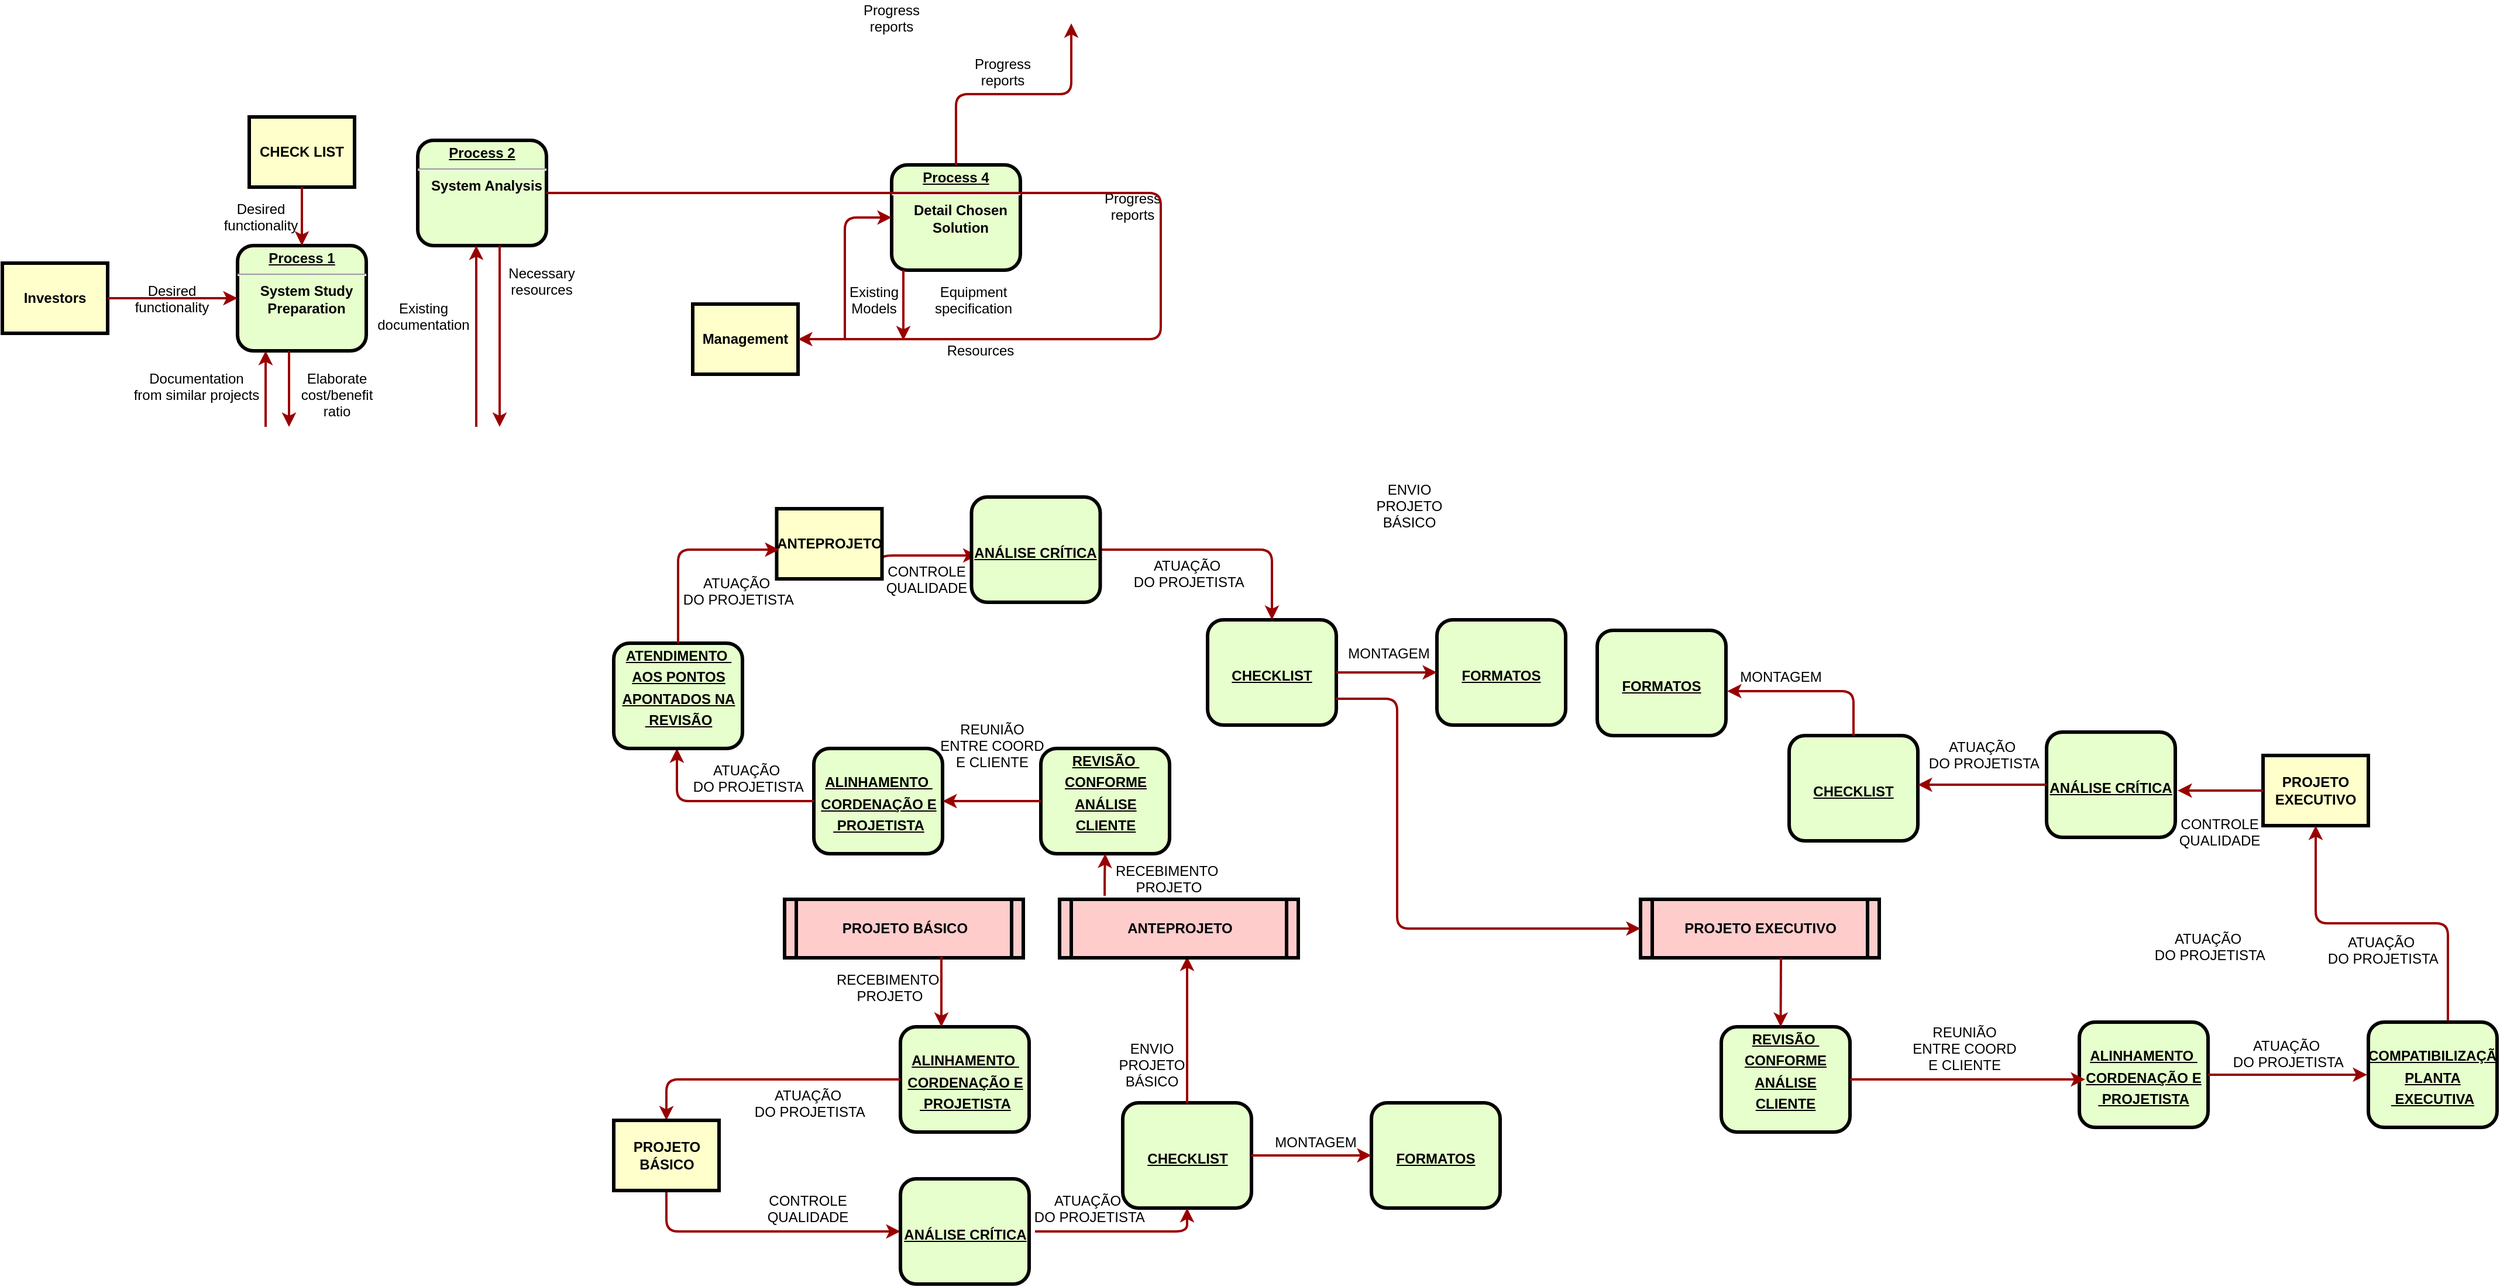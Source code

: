 <mxfile version="20.2.8" type="github">
  <diagram name="Page-1" id="c7558073-3199-34d8-9f00-42111426c3f3">
    <mxGraphModel dx="2452" dy="2080" grid="0" gridSize="10" guides="1" tooltips="1" connect="1" arrows="1" fold="1" page="1" pageScale="1" pageWidth="826" pageHeight="1169" background="none" math="0" shadow="0">
      <root>
        <mxCell id="0" />
        <mxCell id="1" parent="0" />
        <mxCell id="2" value="&lt;p style=&quot;margin: 0px; margin-top: 4px; text-align: center; text-decoration: underline;&quot;&gt;&lt;strong&gt;Process 1&lt;br&gt;&lt;/strong&gt;&lt;/p&gt;&lt;hr&gt;&lt;p style=&quot;margin: 0px; margin-left: 8px;&quot;&gt;System Study&lt;/p&gt;&lt;p style=&quot;margin: 0px; margin-left: 8px;&quot;&gt;Preparation&lt;/p&gt;" style="verticalAlign=middle;align=center;overflow=fill;fontSize=12;fontFamily=Helvetica;html=1;rounded=1;fontStyle=1;strokeWidth=3;fillColor=#E6FFCC;fontColor=#000000;" parent="1" vertex="1">
          <mxGeometry x="-309" y="-160" width="110" height="90" as="geometry" />
        </mxCell>
        <mxCell id="3" value="CHECK LIST" style="whiteSpace=wrap;align=center;verticalAlign=middle;fontStyle=1;strokeWidth=3;fillColor=#FFFFCC;fontColor=#000000;" parent="1" vertex="1">
          <mxGeometry x="-299" y="-270" width="90" height="60" as="geometry" />
        </mxCell>
        <mxCell id="4" value="Investors" style="whiteSpace=wrap;align=center;verticalAlign=middle;fontStyle=1;strokeWidth=3;fillColor=#FFFFCC;fontColor=#000000;" parent="1" vertex="1">
          <mxGeometry x="-510" y="-145" width="90" height="60" as="geometry" />
        </mxCell>
        <mxCell id="5" value="PROJETO BÁSICO" style="shape=process;whiteSpace=wrap;align=center;verticalAlign=middle;size=0.048;fontStyle=1;strokeWidth=3;fillColor=#FFCCCC" parent="1" vertex="1">
          <mxGeometry x="158.5" y="399" width="204" height="50" as="geometry" />
        </mxCell>
        <mxCell id="6" value="&lt;p style=&quot;margin: 0px; margin-top: 4px; text-align: center; text-decoration: underline;&quot;&gt;&lt;strong&gt;Process 2&lt;br&gt;&lt;/strong&gt;&lt;/p&gt;&lt;hr&gt;&lt;p style=&quot;margin: 0px; margin-left: 8px;&quot;&gt;System Analysis&lt;/p&gt;" style="verticalAlign=middle;align=center;overflow=fill;fontSize=12;fontFamily=Helvetica;html=1;rounded=1;fontStyle=1;strokeWidth=3;fillColor=#E6FFCC;fontColor=#000000;" parent="1" vertex="1">
          <mxGeometry x="-155" y="-250" width="110" height="90" as="geometry" />
        </mxCell>
        <mxCell id="7" value="&lt;p style=&quot;margin: 0px; margin-top: 4px; text-align: center; text-decoration: underline;&quot;&gt;&lt;br&gt;&lt;/p&gt;&lt;p style=&quot;margin: 0px; margin-top: 4px; text-align: center; text-decoration: underline;&quot;&gt;&lt;span style=&quot;background-color: initial;&quot;&gt;&lt;br&gt;&lt;/span&gt;&lt;/p&gt;&lt;p style=&quot;margin: 0px; margin-top: 4px; text-align: center; text-decoration: underline;&quot;&gt;&lt;span style=&quot;background-color: initial;&quot;&gt;FORMATOS&lt;/span&gt;&lt;br&gt;&lt;/p&gt;" style="verticalAlign=middle;align=center;overflow=fill;fontSize=12;fontFamily=Helvetica;html=1;rounded=1;fontStyle=1;strokeWidth=3;fillColor=#E6FFCC;fontColor=#000000;" parent="1" vertex="1">
          <mxGeometry x="660" y="573" width="110" height="90" as="geometry" />
        </mxCell>
        <mxCell id="8" value="&lt;p style=&quot;margin: 0px; margin-top: 4px; text-align: center; text-decoration: underline;&quot;&gt;&lt;strong&gt;&lt;strong&gt;Process&lt;/strong&gt; 4&lt;br&gt;&lt;/strong&gt;&lt;/p&gt;&lt;hr&gt;&lt;p style=&quot;margin: 0px; margin-left: 8px;&quot;&gt;Detail Chosen&lt;/p&gt;&lt;p style=&quot;margin: 0px; margin-left: 8px;&quot;&gt;Solution&lt;/p&gt;" style="verticalAlign=middle;align=center;overflow=fill;fontSize=12;fontFamily=Helvetica;html=1;rounded=1;fontStyle=1;strokeWidth=3;fillColor=#E6FFCC;fontColor=#000000;" parent="1" vertex="1">
          <mxGeometry x="250" y="-229" width="110" height="90" as="geometry" />
        </mxCell>
        <mxCell id="9" value="&lt;p style=&quot;margin: 0px; margin-top: 4px; text-align: center; text-decoration: underline;&quot;&gt;&lt;br&gt;&lt;/p&gt;&lt;p style=&quot;margin: 0px; margin-top: 4px; text-align: center; text-decoration: underline;&quot;&gt;&lt;br&gt;&lt;/p&gt;&lt;p style=&quot;margin: 0px; margin-top: 4px; text-align: center; text-decoration: underline;&quot;&gt;CHECKLIST&lt;/p&gt;" style="verticalAlign=middle;align=center;overflow=fill;fontSize=12;fontFamily=Helvetica;html=1;rounded=1;fontStyle=1;strokeWidth=3;fillColor=#E6FFCC;fontColor=#000000;" parent="1" vertex="1">
          <mxGeometry x="447.5" y="573" width="110" height="90" as="geometry" />
        </mxCell>
        <mxCell id="10" value="&lt;p style=&quot;margin: 4px 0px 0px; text-decoration: underline;&quot;&gt;&lt;br&gt;&lt;/p&gt;&lt;p style=&quot;margin: 4px 0px 0px; text-decoration: underline;&quot;&gt;&lt;span style=&quot;background-color: initial;&quot;&gt;ALINHAMENTO&amp;nbsp;&lt;/span&gt;&lt;br&gt;&lt;/p&gt;&lt;p style=&quot;margin: 4px 0px 0px; text-decoration: underline;&quot;&gt;CORDENAÇÃO E&lt;/p&gt;&lt;p style=&quot;margin: 4px 0px 0px; text-decoration: underline;&quot;&gt;&amp;nbsp;PROJETISTA&lt;/p&gt;" style="verticalAlign=middle;align=center;overflow=fill;fontSize=12;fontFamily=Helvetica;html=1;rounded=1;fontStyle=1;strokeWidth=3;fillColor=#E6FFCC;fontColor=#000000;" parent="1" vertex="1">
          <mxGeometry x="257.5" y="508" width="110" height="90" as="geometry" />
        </mxCell>
        <mxCell id="12" value="Management" style="whiteSpace=wrap;align=center;verticalAlign=middle;fontStyle=1;strokeWidth=3;fillColor=#FFFFCC;fontColor=#000000;" parent="1" vertex="1">
          <mxGeometry x="80" y="-110.0" width="90" height="60" as="geometry" />
        </mxCell>
        <mxCell id="36" value="" style="edgeStyle=none;noEdgeStyle=1;strokeColor=#990000;strokeWidth=2" parent="1" source="3" target="2" edge="1">
          <mxGeometry width="100" height="100" relative="1" as="geometry">
            <mxPoint x="-525" y="-146" as="sourcePoint" />
            <mxPoint x="-425" y="-246" as="targetPoint" />
          </mxGeometry>
        </mxCell>
        <mxCell id="37" value="" style="edgeStyle=none;noEdgeStyle=1;strokeColor=#990000;strokeWidth=2;entryX=0;entryY=0.5;entryDx=0;entryDy=0;" parent="1" source="4" target="2" edge="1">
          <mxGeometry width="100" height="100" relative="1" as="geometry">
            <mxPoint x="-265" y="-191" as="sourcePoint" />
            <mxPoint x="-309" y="-103.91" as="targetPoint" />
          </mxGeometry>
        </mxCell>
        <mxCell id="52" value="Desired &#xa;functionality" style="text;spacingTop=-5;align=center" parent="1" vertex="1">
          <mxGeometry x="-380" y="-130" width="30" height="20" as="geometry" />
        </mxCell>
        <mxCell id="53" value="Desired &#xa;functionality" style="text;spacingTop=-5;align=center" parent="1" vertex="1">
          <mxGeometry x="-304" y="-200" width="30" height="20" as="geometry" />
        </mxCell>
        <mxCell id="54" value="Documentation&#xa;from similar projects" style="text;spacingTop=-5;align=center" parent="1" vertex="1">
          <mxGeometry x="-359" y="-55" width="30" height="20" as="geometry" />
        </mxCell>
        <mxCell id="55" value="" style="edgeStyle=elbowEdgeStyle;elbow=horizontal;strokeColor=#990000;strokeWidth=2" parent="1" target="2" edge="1">
          <mxGeometry width="100" height="100" relative="1" as="geometry">
            <mxPoint x="-285" y="-5" as="sourcePoint" />
            <mxPoint x="-395" y="34" as="targetPoint" />
            <Array as="points">
              <mxPoint x="-285" y="-26" />
            </Array>
          </mxGeometry>
        </mxCell>
        <mxCell id="56" value="" style="edgeStyle=elbowEdgeStyle;elbow=horizontal;strokeColor=#990000;strokeWidth=2" parent="1" source="2" edge="1">
          <mxGeometry width="100" height="100" relative="1" as="geometry">
            <mxPoint x="-495" y="104" as="sourcePoint" />
            <mxPoint x="-265" y="-5" as="targetPoint" />
            <Array as="points">
              <mxPoint x="-265" y="-36" />
            </Array>
          </mxGeometry>
        </mxCell>
        <mxCell id="57" value="Elaborate&#xa;cost/benefit&#xa;ratio" style="text;spacingTop=-5;align=center" parent="1" vertex="1">
          <mxGeometry x="-239" y="-55" width="30" height="20" as="geometry" />
        </mxCell>
        <mxCell id="58" value="" style="edgeStyle=elbowEdgeStyle;elbow=horizontal;strokeColor=#990000;strokeWidth=2" parent="1" target="6" edge="1">
          <mxGeometry width="100" height="100" relative="1" as="geometry">
            <mxPoint x="-105" y="-5" as="sourcePoint" />
            <mxPoint x="-65" y="-126" as="targetPoint" />
            <Array as="points">
              <mxPoint x="-105" y="-86" />
            </Array>
          </mxGeometry>
        </mxCell>
        <mxCell id="59" value="" style="edgeStyle=elbowEdgeStyle;elbow=horizontal;strokeColor=#990000;strokeWidth=2" parent="1" source="6" edge="1">
          <mxGeometry width="100" height="100" relative="1" as="geometry">
            <mxPoint x="-195" y="-26" as="sourcePoint" />
            <mxPoint x="-85" y="-5" as="targetPoint" />
            <Array as="points">
              <mxPoint x="-85" y="-76" />
            </Array>
          </mxGeometry>
        </mxCell>
        <mxCell id="60" value="Existing&#xa;documentation" style="text;spacingTop=-5;align=center" parent="1" vertex="1">
          <mxGeometry x="-165.0" y="-115.0" width="30" height="20" as="geometry" />
        </mxCell>
        <mxCell id="61" value="Necessary&#xa;resources" style="text;spacingTop=-5;align=center" parent="1" vertex="1">
          <mxGeometry x="-64.0" y="-145.0" width="30" height="20" as="geometry" />
        </mxCell>
        <mxCell id="62" value="Progress&#xa;reports" style="text;spacingTop=-5;align=center" parent="1" vertex="1">
          <mxGeometry x="235.0" y="-370" width="30" height="20" as="geometry" />
        </mxCell>
        <mxCell id="63" value="Progress&#xa;reports" style="text;spacingTop=-5;align=center" parent="1" vertex="1">
          <mxGeometry x="330" y="-324.0" width="30" height="20" as="geometry" />
        </mxCell>
        <mxCell id="64" value="Progress&#xa;reports" style="text;spacingTop=-5;align=center" parent="1" vertex="1">
          <mxGeometry x="441.0" y="-209.0" width="30" height="20" as="geometry" />
        </mxCell>
        <mxCell id="65" value="" style="edgeStyle=elbowEdgeStyle;elbow=horizontal;strokeColor=#990000;strokeWidth=2" parent="1" source="6" target="12" edge="1">
          <mxGeometry width="100" height="100" relative="1" as="geometry">
            <mxPoint x="295" y="200.0" as="sourcePoint" />
            <mxPoint x="395" y="100.0" as="targetPoint" />
            <Array as="points">
              <mxPoint x="480" y="160" />
            </Array>
          </mxGeometry>
        </mxCell>
        <mxCell id="66" value="" style="edgeStyle=elbowEdgeStyle;elbow=vertical;entryX=0.25;entryY=1;strokeColor=#990000;strokeWidth=2" parent="1" source="8" edge="1">
          <mxGeometry width="100" height="100" relative="1" as="geometry">
            <mxPoint x="220" y="-220" as="sourcePoint" />
            <mxPoint x="403.5" y="-350" as="targetPoint" />
          </mxGeometry>
        </mxCell>
        <mxCell id="68" value="" style="edgeStyle=elbowEdgeStyle;elbow=horizontal;strokeColor=#990000;strokeWidth=2" parent="1" source="8" edge="1">
          <mxGeometry width="100" height="100" relative="1" as="geometry">
            <mxPoint x="260" y="-90" as="sourcePoint" />
            <mxPoint x="260" y="-79" as="targetPoint" />
            <Array as="points">
              <mxPoint x="260" y="-110" />
            </Array>
          </mxGeometry>
        </mxCell>
        <mxCell id="69" value="" style="edgeStyle=segmentEdgeStyle;strokeColor=#990000;strokeWidth=2" parent="1" target="8" edge="1">
          <mxGeometry width="100" height="100" relative="1" as="geometry">
            <mxPoint x="210" y="-79" as="sourcePoint" />
            <mxPoint x="130" y="-210" as="targetPoint" />
            <Array as="points">
              <mxPoint x="210" y="-184" />
            </Array>
          </mxGeometry>
        </mxCell>
        <mxCell id="70" value="Existing&#xa;Models" style="text;spacingTop=-5;align=center" parent="1" vertex="1">
          <mxGeometry x="220.0" y="-129.0" width="30" height="20" as="geometry" />
        </mxCell>
        <mxCell id="71" value="Equipment&#xa;specification" style="text;spacingTop=-5;align=center" parent="1" vertex="1">
          <mxGeometry x="305" y="-129" width="30" height="20" as="geometry" />
        </mxCell>
        <mxCell id="72" value="" style="edgeStyle=elbowEdgeStyle;elbow=vertical;strokeColor=#990000;strokeWidth=2;entryX=0;entryY=0.5;entryDx=0;entryDy=0;exitX=1;exitY=0.5;exitDx=0;exitDy=0;" parent="1" source="9" target="7" edge="1">
          <mxGeometry width="100" height="100" relative="1" as="geometry">
            <mxPoint x="457.5" y="508" as="sourcePoint" />
            <mxPoint x="557.5" y="408" as="targetPoint" />
            <Array as="points" />
          </mxGeometry>
        </mxCell>
        <mxCell id="74" value="Resources" style="text;spacingTop=-5;align=center" parent="1" vertex="1">
          <mxGeometry x="311" y="-79.0" width="30" height="20" as="geometry" />
        </mxCell>
        <mxCell id="81" value="" style="edgeStyle=elbowEdgeStyle;elbow=horizontal;strokeColor=#990000;strokeWidth=2;entryX=0.5;entryY=1;entryDx=0;entryDy=0;" parent="1" target="9" edge="1">
          <mxGeometry width="100" height="100" relative="1" as="geometry">
            <mxPoint x="372.5" y="683" as="sourcePoint" />
            <mxPoint x="618.5" y="683" as="targetPoint" />
            <Array as="points">
              <mxPoint x="502.5" y="678" />
            </Array>
          </mxGeometry>
        </mxCell>
        <mxCell id="85" value="" style="edgeStyle=elbowEdgeStyle;elbow=horizontal;strokeColor=#990000;strokeWidth=2;exitX=0.5;exitY=1;exitDx=0;exitDy=0;entryX=0;entryY=0.5;entryDx=0;entryDy=0;" parent="1" source="q0lqkVzbDprpBO0F2u1g-113" target="q0lqkVzbDprpBO0F2u1g-114" edge="1">
          <mxGeometry width="100" height="100" relative="1" as="geometry">
            <mxPoint x="47.5" y="593" as="sourcePoint" />
            <mxPoint x="232.5" y="683" as="targetPoint" />
            <Array as="points">
              <mxPoint x="57.5" y="668" />
            </Array>
          </mxGeometry>
        </mxCell>
        <mxCell id="87" value="" style="edgeStyle=elbowEdgeStyle;elbow=vertical;strokeColor=#990000;strokeWidth=2;entryX=0.5;entryY=0;entryDx=0;entryDy=0;exitX=0;exitY=0.5;exitDx=0;exitDy=0;" parent="1" source="10" target="q0lqkVzbDprpBO0F2u1g-113" edge="1">
          <mxGeometry width="100" height="100" relative="1" as="geometry">
            <mxPoint x="27.5" y="748" as="sourcePoint" />
            <mxPoint x="52.5" y="563" as="targetPoint" />
            <Array as="points">
              <mxPoint x="152.5" y="553" />
            </Array>
          </mxGeometry>
        </mxCell>
        <mxCell id="90" value="RECEBIMENTO &#xa;PROJETO" style="text;spacingTop=-5;align=center" parent="1" vertex="1">
          <mxGeometry x="209" y="459" width="79" height="39" as="geometry" />
        </mxCell>
        <mxCell id="92" value="" style="edgeStyle=elbowEdgeStyle;elbow=horizontal;strokeColor=#990000;strokeWidth=2;" parent="1" edge="1">
          <mxGeometry width="100" height="100" relative="1" as="geometry">
            <mxPoint x="292.5" y="448" as="sourcePoint" />
            <mxPoint x="292.5" y="508" as="targetPoint" />
            <Array as="points">
              <mxPoint x="292.5" y="478" />
            </Array>
          </mxGeometry>
        </mxCell>
        <mxCell id="95" value="ENVIO &#xa;PROJETO&#xa;BÁSICO" style="text;spacingTop=-5;align=center" parent="1" vertex="1">
          <mxGeometry x="457.5" y="518.0" width="30" height="20" as="geometry" />
        </mxCell>
        <mxCell id="q0lqkVzbDprpBO0F2u1g-101" value="ATUAÇÃO&#xa; DO PROJETISTA" style="text;spacingTop=-5;align=center" vertex="1" parent="1">
          <mxGeometry x="163.5" y="558" width="30" height="25" as="geometry" />
        </mxCell>
        <mxCell id="q0lqkVzbDprpBO0F2u1g-109" value="" style="edgeStyle=elbowEdgeStyle;elbow=vertical;strokeColor=#990000;strokeWidth=2;exitX=0.5;exitY=0;exitDx=0;exitDy=0;startArrow=none;" edge="1" parent="1" source="9">
          <mxGeometry width="100" height="100" relative="1" as="geometry">
            <mxPoint x="437.5" y="573" as="sourcePoint" />
            <mxPoint x="502.5" y="448" as="targetPoint" />
            <Array as="points">
              <mxPoint x="512.5" y="518" />
            </Array>
          </mxGeometry>
        </mxCell>
        <mxCell id="q0lqkVzbDprpBO0F2u1g-110" value="ATUAÇÃO&#xa; DO PROJETISTA" style="text;spacingTop=-5;align=center" vertex="1" parent="1">
          <mxGeometry x="402.5" y="648.0" width="30" height="20" as="geometry" />
        </mxCell>
        <mxCell id="q0lqkVzbDprpBO0F2u1g-113" value="PROJETO BÁSICO" style="whiteSpace=wrap;align=center;verticalAlign=middle;fontStyle=1;strokeWidth=3;fillColor=#FFFFCC;fontColor=#000000;" vertex="1" parent="1">
          <mxGeometry x="12.5" y="588" width="90" height="60" as="geometry" />
        </mxCell>
        <mxCell id="q0lqkVzbDprpBO0F2u1g-114" value="&lt;p style=&quot;margin: 0px; margin-top: 4px; text-align: center; text-decoration: underline;&quot;&gt;&lt;br&gt;&lt;/p&gt;&lt;p style=&quot;margin: 0px; margin-top: 4px; text-align: center; text-decoration: underline;&quot;&gt;&lt;br&gt;&lt;/p&gt;&lt;p style=&quot;margin: 0px; margin-top: 4px; text-align: center; text-decoration: underline;&quot;&gt;ANÁLISE CRÍTICA&lt;/p&gt;" style="verticalAlign=middle;align=center;overflow=fill;fontSize=12;fontFamily=Helvetica;html=1;rounded=1;fontStyle=1;strokeWidth=3;fillColor=#E6FFCC;fontColor=#000000;" vertex="1" parent="1">
          <mxGeometry x="257.5" y="638" width="110" height="90" as="geometry" />
        </mxCell>
        <mxCell id="q0lqkVzbDprpBO0F2u1g-115" value="CONTROLE&#xa;QUALIDADE" style="text;spacingTop=-5;align=center" vertex="1" parent="1">
          <mxGeometry x="163.5" y="648.0" width="30" height="20" as="geometry" />
        </mxCell>
        <mxCell id="q0lqkVzbDprpBO0F2u1g-119" value="&lt;p style=&quot;margin: 0px; margin-top: 4px; text-align: center; text-decoration: underline;&quot;&gt;&lt;br&gt;&lt;/p&gt;&lt;p style=&quot;margin: 0px; margin-top: 4px; text-align: center; text-decoration: underline;&quot;&gt;&lt;span style=&quot;background-color: initial;&quot;&gt;&lt;br&gt;&lt;/span&gt;&lt;/p&gt;&lt;p style=&quot;margin: 0px; margin-top: 4px; text-align: center; text-decoration: underline;&quot;&gt;&lt;span style=&quot;background-color: initial;&quot;&gt;FORMATOS&lt;/span&gt;&lt;br&gt;&lt;/p&gt;" style="verticalAlign=middle;align=center;overflow=fill;fontSize=12;fontFamily=Helvetica;html=1;rounded=1;fontStyle=1;strokeWidth=3;fillColor=#E6FFCC;fontColor=#000000;" vertex="1" parent="1">
          <mxGeometry x="716" y="160" width="110" height="90" as="geometry" />
        </mxCell>
        <mxCell id="q0lqkVzbDprpBO0F2u1g-120" value="&lt;p style=&quot;margin: 0px; margin-top: 4px; text-align: center; text-decoration: underline;&quot;&gt;&lt;br&gt;&lt;/p&gt;&lt;p style=&quot;margin: 0px; margin-top: 4px; text-align: center; text-decoration: underline;&quot;&gt;&lt;br&gt;&lt;/p&gt;&lt;p style=&quot;margin: 0px; margin-top: 4px; text-align: center; text-decoration: underline;&quot;&gt;CHECKLIST&lt;/p&gt;" style="verticalAlign=middle;align=center;overflow=fill;fontSize=12;fontFamily=Helvetica;html=1;rounded=1;fontStyle=1;strokeWidth=3;fillColor=#E6FFCC;fontColor=#000000;" vertex="1" parent="1">
          <mxGeometry x="520" y="160" width="110" height="90" as="geometry" />
        </mxCell>
        <mxCell id="q0lqkVzbDprpBO0F2u1g-121" value="&lt;p style=&quot;margin: 4px 0px 0px; text-decoration: underline;&quot;&gt;&lt;br&gt;&lt;/p&gt;&lt;p style=&quot;margin: 4px 0px 0px; text-decoration: underline;&quot;&gt;&lt;span style=&quot;background-color: initial;&quot;&gt;ALINHAMENTO&amp;nbsp;&lt;/span&gt;&lt;br&gt;&lt;/p&gt;&lt;p style=&quot;margin: 4px 0px 0px; text-decoration: underline;&quot;&gt;CORDENAÇÃO E&lt;/p&gt;&lt;p style=&quot;margin: 4px 0px 0px; text-decoration: underline;&quot;&gt;&amp;nbsp;PROJETISTA&lt;/p&gt;" style="verticalAlign=middle;align=center;overflow=fill;fontSize=12;fontFamily=Helvetica;html=1;rounded=1;fontStyle=1;strokeWidth=3;fillColor=#E6FFCC;fontColor=#000000;" vertex="1" parent="1">
          <mxGeometry x="183.5" y="270" width="110" height="90" as="geometry" />
        </mxCell>
        <mxCell id="q0lqkVzbDprpBO0F2u1g-122" value="" style="edgeStyle=elbowEdgeStyle;elbow=vertical;strokeColor=#990000;strokeWidth=2;entryX=0;entryY=0.5;entryDx=0;entryDy=0;exitX=1;exitY=0.5;exitDx=0;exitDy=0;" edge="1" parent="1" source="q0lqkVzbDprpBO0F2u1g-120" target="q0lqkVzbDprpBO0F2u1g-119">
          <mxGeometry width="100" height="100" relative="1" as="geometry">
            <mxPoint x="447.5" y="25" as="sourcePoint" />
            <mxPoint x="547.5" y="-75" as="targetPoint" />
            <Array as="points" />
          </mxGeometry>
        </mxCell>
        <mxCell id="q0lqkVzbDprpBO0F2u1g-123" value="" style="edgeStyle=elbowEdgeStyle;elbow=horizontal;strokeColor=#990000;strokeWidth=2;entryX=0.5;entryY=0;entryDx=0;entryDy=0;" edge="1" parent="1" target="q0lqkVzbDprpBO0F2u1g-120">
          <mxGeometry width="100" height="100" relative="1" as="geometry">
            <mxPoint x="428.25" y="100" as="sourcePoint" />
            <mxPoint x="573.25" y="100" as="targetPoint" />
            <Array as="points">
              <mxPoint x="575" y="130" />
            </Array>
          </mxGeometry>
        </mxCell>
        <mxCell id="q0lqkVzbDprpBO0F2u1g-125" value="" style="edgeStyle=elbowEdgeStyle;elbow=vertical;strokeColor=#990000;strokeWidth=2;exitX=0;exitY=0.5;exitDx=0;exitDy=0;" edge="1" parent="1" source="q0lqkVzbDprpBO0F2u1g-121">
          <mxGeometry width="100" height="100" relative="1" as="geometry">
            <mxPoint x="161.5" y="315" as="sourcePoint" />
            <mxPoint x="66.5" y="270" as="targetPoint" />
            <Array as="points">
              <mxPoint x="141.5" y="315" />
            </Array>
          </mxGeometry>
        </mxCell>
        <mxCell id="q0lqkVzbDprpBO0F2u1g-126" value="RECEBIMENTO &#xa;PROJETO" style="text;spacingTop=-5;align=center" vertex="1" parent="1">
          <mxGeometry x="447.5" y="366" width="79" height="39" as="geometry" />
        </mxCell>
        <mxCell id="q0lqkVzbDprpBO0F2u1g-128" value="ENVIO &#xa;PROJETO&#xa;BÁSICO" style="text;spacingTop=-5;align=center" vertex="1" parent="1">
          <mxGeometry x="677.5" y="40.0" width="30" height="20" as="geometry" />
        </mxCell>
        <mxCell id="q0lqkVzbDprpBO0F2u1g-129" value="ATUAÇÃO&#xa; DO PROJETISTA" style="text;spacingTop=-5;align=center" vertex="1" parent="1">
          <mxGeometry x="111" y="280" width="30" height="25" as="geometry" />
        </mxCell>
        <mxCell id="q0lqkVzbDprpBO0F2u1g-130" value="" style="edgeStyle=elbowEdgeStyle;elbow=vertical;strokeColor=#990000;strokeWidth=2;exitX=1;exitY=0.75;exitDx=0;exitDy=0;startArrow=none;" edge="1" parent="1" source="q0lqkVzbDprpBO0F2u1g-132">
          <mxGeometry width="100" height="100" relative="1" as="geometry">
            <mxPoint x="773.25" y="110.0" as="sourcePoint" />
            <mxPoint x="323.25" y="105" as="targetPoint" />
            <Array as="points">
              <mxPoint x="243.25" y="105" />
            </Array>
          </mxGeometry>
        </mxCell>
        <mxCell id="q0lqkVzbDprpBO0F2u1g-131" value="ATUAÇÃO&#xa; DO PROJETISTA" style="text;spacingTop=-5;align=center" vertex="1" parent="1">
          <mxGeometry x="487.5" y="105.0" width="30" height="20" as="geometry" />
        </mxCell>
        <mxCell id="q0lqkVzbDprpBO0F2u1g-132" value="ANTEPROJETO" style="whiteSpace=wrap;align=center;verticalAlign=middle;fontStyle=1;strokeWidth=3;fillColor=#FFFFCC;fontColor=#000000;" vertex="1" parent="1">
          <mxGeometry x="151.75" y="65" width="90" height="60" as="geometry" />
        </mxCell>
        <mxCell id="q0lqkVzbDprpBO0F2u1g-133" value="&lt;p style=&quot;margin: 0px; margin-top: 4px; text-align: center; text-decoration: underline;&quot;&gt;&lt;br&gt;&lt;/p&gt;&lt;p style=&quot;margin: 0px; margin-top: 4px; text-align: center; text-decoration: underline;&quot;&gt;&lt;br&gt;&lt;/p&gt;&lt;p style=&quot;margin: 0px; margin-top: 4px; text-align: center; text-decoration: underline;&quot;&gt;ANÁLISE CRÍTICA&lt;/p&gt;" style="verticalAlign=middle;align=center;overflow=fill;fontSize=12;fontFamily=Helvetica;html=1;rounded=1;fontStyle=1;strokeWidth=3;fillColor=#E6FFCC;fontColor=#000000;" vertex="1" parent="1">
          <mxGeometry x="318.25" y="55" width="110" height="90" as="geometry" />
        </mxCell>
        <mxCell id="q0lqkVzbDprpBO0F2u1g-134" value="CONTROLE&#xa;QUALIDADE" style="text;spacingTop=-5;align=center" vertex="1" parent="1">
          <mxGeometry x="265.0" y="110.0" width="30" height="20" as="geometry" />
        </mxCell>
        <mxCell id="q0lqkVzbDprpBO0F2u1g-136" value="ANTEPROJETO" style="shape=process;whiteSpace=wrap;align=center;verticalAlign=middle;size=0.048;fontStyle=1;strokeWidth=3;fillColor=#FFCCCC" vertex="1" parent="1">
          <mxGeometry x="393.5" y="399" width="204" height="50" as="geometry" />
        </mxCell>
        <mxCell id="q0lqkVzbDprpBO0F2u1g-137" value="&lt;p style=&quot;margin: 0px; margin-top: 4px; text-align: center; text-decoration: underline;&quot;&gt;REVISÃO&amp;nbsp;&lt;/p&gt;&lt;p style=&quot;margin: 0px; margin-top: 4px; text-align: center; text-decoration: underline;&quot;&gt;CONFORME&lt;/p&gt;&lt;p style=&quot;margin: 0px; margin-top: 4px; text-align: center; text-decoration: underline;&quot;&gt;ANÁLISE&lt;/p&gt;&lt;p style=&quot;margin: 0px; margin-top: 4px; text-align: center; text-decoration: underline;&quot;&gt;CLIENTE&lt;/p&gt;" style="verticalAlign=middle;align=center;overflow=fill;fontSize=12;fontFamily=Helvetica;html=1;rounded=1;fontStyle=1;strokeWidth=3;fillColor=#E6FFCC;fontColor=#000000;" vertex="1" parent="1">
          <mxGeometry x="377.5" y="270" width="110" height="90" as="geometry" />
        </mxCell>
        <mxCell id="q0lqkVzbDprpBO0F2u1g-138" value="" style="edgeStyle=elbowEdgeStyle;elbow=vertical;strokeColor=#990000;strokeWidth=2;entryX=0.5;entryY=1;entryDx=0;entryDy=0;exitX=0.189;exitY=-0.06;exitDx=0;exitDy=0;exitPerimeter=0;" edge="1" parent="1" source="q0lqkVzbDprpBO0F2u1g-136" target="q0lqkVzbDprpBO0F2u1g-137">
          <mxGeometry width="100" height="100" relative="1" as="geometry">
            <mxPoint x="589.528" y="378.5" as="sourcePoint" />
            <mxPoint x="645" y="180.0" as="targetPoint" />
            <Array as="points" />
          </mxGeometry>
        </mxCell>
        <mxCell id="q0lqkVzbDprpBO0F2u1g-139" value="" style="edgeStyle=elbowEdgeStyle;elbow=vertical;strokeColor=#990000;strokeWidth=2;entryX=1;entryY=0.5;entryDx=0;entryDy=0;exitX=0;exitY=0.5;exitDx=0;exitDy=0;" edge="1" parent="1" source="q0lqkVzbDprpBO0F2u1g-137" target="q0lqkVzbDprpBO0F2u1g-121">
          <mxGeometry width="100" height="100" relative="1" as="geometry">
            <mxPoint x="520" y="165.0" as="sourcePoint" />
            <mxPoint x="580" y="165.0" as="targetPoint" />
            <Array as="points" />
          </mxGeometry>
        </mxCell>
        <mxCell id="q0lqkVzbDprpBO0F2u1g-140" value="REUNIÃO&#xa;ENTRE COORD &#xa;E CLIENTE" style="text;spacingTop=-5;align=center" vertex="1" parent="1">
          <mxGeometry x="321" y="245" width="30" height="25" as="geometry" />
        </mxCell>
        <mxCell id="q0lqkVzbDprpBO0F2u1g-142" value="&lt;p style=&quot;margin: 0px; margin-top: 4px; text-align: center; text-decoration: underline;&quot;&gt;&lt;span style=&quot;background-color: initial;&quot;&gt;ATENDIMENTO&amp;nbsp;&lt;/span&gt;&lt;br&gt;&lt;/p&gt;&lt;p style=&quot;margin: 0px; margin-top: 4px; text-align: center; text-decoration: underline;&quot;&gt;AOS PONTOS&lt;/p&gt;&lt;p style=&quot;margin: 0px; margin-top: 4px; text-align: center; text-decoration: underline;&quot;&gt;APONTADOS NA&lt;/p&gt;&lt;p style=&quot;margin: 0px; margin-top: 4px; text-align: center; text-decoration: underline;&quot;&gt;&amp;nbsp;REVISÃO&lt;/p&gt;" style="verticalAlign=middle;align=center;overflow=fill;fontSize=12;fontFamily=Helvetica;html=1;rounded=1;fontStyle=1;strokeWidth=3;fillColor=#E6FFCC;fontColor=#000000;" vertex="1" parent="1">
          <mxGeometry x="12.5" y="180" width="110" height="90" as="geometry" />
        </mxCell>
        <mxCell id="q0lqkVzbDprpBO0F2u1g-143" value="" style="edgeStyle=elbowEdgeStyle;elbow=vertical;strokeColor=#990000;strokeWidth=2;exitX=0.5;exitY=0;exitDx=0;exitDy=0;" edge="1" parent="1" source="q0lqkVzbDprpBO0F2u1g-142">
          <mxGeometry width="100" height="100" relative="1" as="geometry">
            <mxPoint x="102.5" y="160.0" as="sourcePoint" />
            <mxPoint x="154" y="100" as="targetPoint" />
            <Array as="points">
              <mxPoint x="110" y="100" />
            </Array>
          </mxGeometry>
        </mxCell>
        <mxCell id="q0lqkVzbDprpBO0F2u1g-145" value="ATUAÇÃO&#xa; DO PROJETISTA" style="text;spacingTop=-5;align=center" vertex="1" parent="1">
          <mxGeometry x="102.5" y="120" width="30" height="25" as="geometry" />
        </mxCell>
        <mxCell id="q0lqkVzbDprpBO0F2u1g-147" value="MONTAGEM" style="text;spacingTop=-5;align=center" vertex="1" parent="1">
          <mxGeometry x="597.5" y="598.0" width="30" height="20" as="geometry" />
        </mxCell>
        <mxCell id="q0lqkVzbDprpBO0F2u1g-148" value="MONTAGEM" style="text;spacingTop=-5;align=center" vertex="1" parent="1">
          <mxGeometry x="660.0" y="180.0" width="30" height="20" as="geometry" />
        </mxCell>
        <mxCell id="q0lqkVzbDprpBO0F2u1g-150" value="PROJETO EXECUTIVO" style="shape=process;whiteSpace=wrap;align=center;verticalAlign=middle;size=0.048;fontStyle=1;strokeWidth=3;fillColor=#FFCCCC" vertex="1" parent="1">
          <mxGeometry x="890" y="399" width="204" height="50" as="geometry" />
        </mxCell>
        <mxCell id="q0lqkVzbDprpBO0F2u1g-151" value="&lt;p style=&quot;margin: 0px; margin-top: 4px; text-align: center; text-decoration: underline;&quot;&gt;&lt;br&gt;&lt;/p&gt;&lt;p style=&quot;margin: 0px; margin-top: 4px; text-align: center; text-decoration: underline;&quot;&gt;&lt;span style=&quot;background-color: initial;&quot;&gt;&lt;br&gt;&lt;/span&gt;&lt;/p&gt;&lt;p style=&quot;margin: 0px; margin-top: 4px; text-align: center; text-decoration: underline;&quot;&gt;&lt;span style=&quot;background-color: initial;&quot;&gt;FORMATOS&lt;/span&gt;&lt;br&gt;&lt;/p&gt;" style="verticalAlign=middle;align=center;overflow=fill;fontSize=12;fontFamily=Helvetica;html=1;rounded=1;fontStyle=1;strokeWidth=3;fillColor=#E6FFCC;fontColor=#000000;" vertex="1" parent="1">
          <mxGeometry x="853" y="169" width="110" height="90" as="geometry" />
        </mxCell>
        <mxCell id="q0lqkVzbDprpBO0F2u1g-152" value="&lt;p style=&quot;margin: 0px; margin-top: 4px; text-align: center; text-decoration: underline;&quot;&gt;&lt;br&gt;&lt;/p&gt;&lt;p style=&quot;margin: 0px; margin-top: 4px; text-align: center; text-decoration: underline;&quot;&gt;&lt;br&gt;&lt;/p&gt;&lt;p style=&quot;margin: 0px; margin-top: 4px; text-align: center; text-decoration: underline;&quot;&gt;CHECKLIST&lt;/p&gt;" style="verticalAlign=middle;align=center;overflow=fill;fontSize=12;fontFamily=Helvetica;html=1;rounded=1;fontStyle=1;strokeWidth=3;fillColor=#E6FFCC;fontColor=#000000;" vertex="1" parent="1">
          <mxGeometry x="1017" y="259" width="110" height="90" as="geometry" />
        </mxCell>
        <mxCell id="q0lqkVzbDprpBO0F2u1g-153" value="&lt;p style=&quot;margin: 4px 0px 0px; text-decoration: underline;&quot;&gt;&lt;br&gt;&lt;/p&gt;&lt;p style=&quot;margin: 4px 0px 0px; text-decoration: underline;&quot;&gt;&lt;span style=&quot;background-color: initial;&quot;&gt;ALINHAMENTO&amp;nbsp;&lt;/span&gt;&lt;br&gt;&lt;/p&gt;&lt;p style=&quot;margin: 4px 0px 0px; text-decoration: underline;&quot;&gt;CORDENAÇÃO E&lt;/p&gt;&lt;p style=&quot;margin: 4px 0px 0px; text-decoration: underline;&quot;&gt;&amp;nbsp;PROJETISTA&lt;/p&gt;" style="verticalAlign=middle;align=center;overflow=fill;fontSize=12;fontFamily=Helvetica;html=1;rounded=1;fontStyle=1;strokeWidth=3;fillColor=#E6FFCC;fontColor=#000000;" vertex="1" parent="1">
          <mxGeometry x="1265" y="504" width="110" height="90" as="geometry" />
        </mxCell>
        <mxCell id="q0lqkVzbDprpBO0F2u1g-154" value="" style="edgeStyle=elbowEdgeStyle;elbow=vertical;strokeColor=#990000;strokeWidth=2;exitX=0.5;exitY=0;exitDx=0;exitDy=0;" edge="1" parent="1" source="q0lqkVzbDprpBO0F2u1g-152">
          <mxGeometry width="100" height="100" relative="1" as="geometry">
            <mxPoint x="1056" y="221" as="sourcePoint" />
            <mxPoint x="964" y="221" as="targetPoint" />
            <Array as="points">
              <mxPoint x="986" y="221" />
            </Array>
          </mxGeometry>
        </mxCell>
        <mxCell id="q0lqkVzbDprpBO0F2u1g-156" value="" style="edgeStyle=elbowEdgeStyle;elbow=vertical;strokeColor=#990000;strokeWidth=2;exitX=1;exitY=0.5;exitDx=0;exitDy=0;" edge="1" parent="1" source="q0lqkVzbDprpBO0F2u1g-153">
          <mxGeometry width="100" height="100" relative="1" as="geometry">
            <mxPoint x="1243" y="549" as="sourcePoint" />
            <mxPoint x="1511" y="549" as="targetPoint" />
            <Array as="points">
              <mxPoint x="1448" y="549" />
            </Array>
          </mxGeometry>
        </mxCell>
        <mxCell id="q0lqkVzbDprpBO0F2u1g-157" value="ATUAÇÃO&#xa; DO PROJETISTA" style="text;spacingTop=-5;align=center" vertex="1" parent="1">
          <mxGeometry x="1427" y="515.5" width="30" height="25" as="geometry" />
        </mxCell>
        <mxCell id="q0lqkVzbDprpBO0F2u1g-159" value="ATUAÇÃO&#xa; DO PROJETISTA" style="text;spacingTop=-5;align=center" vertex="1" parent="1">
          <mxGeometry x="1167.0" y="260.0" width="30" height="20" as="geometry" />
        </mxCell>
        <mxCell id="q0lqkVzbDprpBO0F2u1g-160" value="PROJETO EXECUTIVO" style="whiteSpace=wrap;align=center;verticalAlign=middle;fontStyle=1;strokeWidth=3;fillColor=#FFFFCC;fontColor=#000000;" vertex="1" parent="1">
          <mxGeometry x="1422" y="276" width="90" height="60" as="geometry" />
        </mxCell>
        <mxCell id="q0lqkVzbDprpBO0F2u1g-161" value="&lt;p style=&quot;margin: 0px; margin-top: 4px; text-align: center; text-decoration: underline;&quot;&gt;&lt;br&gt;&lt;/p&gt;&lt;p style=&quot;margin: 0px; margin-top: 4px; text-align: center; text-decoration: underline;&quot;&gt;&lt;br&gt;&lt;/p&gt;&lt;p style=&quot;margin: 0px; margin-top: 4px; text-align: center; text-decoration: underline;&quot;&gt;ANÁLISE CRÍTICA&lt;/p&gt;" style="verticalAlign=middle;align=center;overflow=fill;fontSize=12;fontFamily=Helvetica;html=1;rounded=1;fontStyle=1;strokeWidth=3;fillColor=#E6FFCC;fontColor=#000000;" vertex="1" parent="1">
          <mxGeometry x="1237" y="256" width="110" height="90" as="geometry" />
        </mxCell>
        <mxCell id="q0lqkVzbDprpBO0F2u1g-163" value="&lt;p style=&quot;margin: 0px; margin-top: 4px; text-align: center; text-decoration: underline;&quot;&gt;REVISÃO&amp;nbsp;&lt;/p&gt;&lt;p style=&quot;margin: 0px; margin-top: 4px; text-align: center; text-decoration: underline;&quot;&gt;CONFORME&lt;/p&gt;&lt;p style=&quot;margin: 0px; margin-top: 4px; text-align: center; text-decoration: underline;&quot;&gt;ANÁLISE&lt;/p&gt;&lt;p style=&quot;margin: 0px; margin-top: 4px; text-align: center; text-decoration: underline;&quot;&gt;CLIENTE&lt;/p&gt;" style="verticalAlign=middle;align=center;overflow=fill;fontSize=12;fontFamily=Helvetica;html=1;rounded=1;fontStyle=1;strokeWidth=3;fillColor=#E6FFCC;fontColor=#000000;" vertex="1" parent="1">
          <mxGeometry x="959" y="508" width="110" height="90" as="geometry" />
        </mxCell>
        <mxCell id="q0lqkVzbDprpBO0F2u1g-164" value="" style="edgeStyle=elbowEdgeStyle;elbow=vertical;strokeColor=#990000;strokeWidth=2;exitX=1;exitY=0.5;exitDx=0;exitDy=0;" edge="1" parent="1" source="q0lqkVzbDprpBO0F2u1g-163">
          <mxGeometry width="100" height="100" relative="1" as="geometry">
            <mxPoint x="1466.5" y="170.0" as="sourcePoint" />
            <mxPoint x="1270" y="553" as="targetPoint" />
            <Array as="points" />
          </mxGeometry>
        </mxCell>
        <mxCell id="q0lqkVzbDprpBO0F2u1g-165" value="REUNIÃO&#xa;ENTRE COORD &#xa;E CLIENTE" style="text;spacingTop=-5;align=center" vertex="1" parent="1">
          <mxGeometry x="1152" y="504" width="30" height="25" as="geometry" />
        </mxCell>
        <mxCell id="q0lqkVzbDprpBO0F2u1g-166" value="&lt;p style=&quot;margin: 0px; margin-top: 4px; text-align: center; text-decoration: underline;&quot;&gt;&lt;br&gt;&lt;/p&gt;&lt;p style=&quot;margin: 0px; margin-top: 4px; text-align: center; text-decoration: underline;&quot;&gt;COMPATIBILIZAÇÃO&lt;/p&gt;&lt;p style=&quot;margin: 0px; margin-top: 4px; text-align: center; text-decoration: underline;&quot;&gt;PLANTA&lt;/p&gt;&lt;p style=&quot;margin: 0px; margin-top: 4px; text-align: center; text-decoration: underline;&quot;&gt;&amp;nbsp;EXECUTIVA&lt;/p&gt;" style="verticalAlign=middle;align=center;overflow=fill;fontSize=12;fontFamily=Helvetica;html=1;rounded=1;fontStyle=1;strokeWidth=3;fillColor=#E6FFCC;fontColor=#000000;" vertex="1" parent="1">
          <mxGeometry x="1512" y="504" width="110" height="90" as="geometry" />
        </mxCell>
        <mxCell id="q0lqkVzbDprpBO0F2u1g-167" value="" style="edgeStyle=elbowEdgeStyle;elbow=vertical;strokeColor=#990000;strokeWidth=2;entryX=0.5;entryY=1;entryDx=0;entryDy=0;exitX=0.618;exitY=-0.011;exitDx=0;exitDy=0;exitPerimeter=0;" edge="1" parent="1" source="q0lqkVzbDprpBO0F2u1g-166" target="q0lqkVzbDprpBO0F2u1g-160">
          <mxGeometry width="100" height="100" relative="1" as="geometry">
            <mxPoint x="1946" y="536" as="sourcePoint" />
            <mxPoint x="1235.5" y="334" as="targetPoint" />
            <Array as="points" />
          </mxGeometry>
        </mxCell>
        <mxCell id="q0lqkVzbDprpBO0F2u1g-168" value="ATUAÇÃO&#xa; DO PROJETISTA" style="text;spacingTop=-5;align=center" vertex="1" parent="1">
          <mxGeometry x="1360" y="424" width="30" height="25" as="geometry" />
        </mxCell>
        <mxCell id="q0lqkVzbDprpBO0F2u1g-169" value="MONTAGEM" style="text;spacingTop=-5;align=center" vertex="1" parent="1">
          <mxGeometry x="995.0" y="200.0" width="30" height="20" as="geometry" />
        </mxCell>
        <mxCell id="q0lqkVzbDprpBO0F2u1g-171" value="" style="edgeStyle=elbowEdgeStyle;elbow=horizontal;strokeColor=#990000;strokeWidth=2;exitX=1;exitY=0.75;exitDx=0;exitDy=0;entryX=0;entryY=0.5;entryDx=0;entryDy=0;" edge="1" parent="1" source="q0lqkVzbDprpBO0F2u1g-120" target="q0lqkVzbDprpBO0F2u1g-150">
          <mxGeometry width="100" height="100" relative="1" as="geometry">
            <mxPoint x="660" y="393" as="sourcePoint" />
            <mxPoint x="860" y="428" as="targetPoint" />
            <Array as="points">
              <mxPoint x="682" y="329" />
            </Array>
          </mxGeometry>
        </mxCell>
        <mxCell id="q0lqkVzbDprpBO0F2u1g-173" value="" style="edgeStyle=elbowEdgeStyle;elbow=horizontal;strokeColor=#990000;strokeWidth=2;entryX=0.5;entryY=0;entryDx=0;entryDy=0;" edge="1" parent="1">
          <mxGeometry width="100" height="100" relative="1" as="geometry">
            <mxPoint x="1010" y="449" as="sourcePoint" />
            <mxPoint x="1009.75" y="508" as="targetPoint" />
            <Array as="points">
              <mxPoint x="1009.75" y="478" />
            </Array>
          </mxGeometry>
        </mxCell>
        <mxCell id="q0lqkVzbDprpBO0F2u1g-162" value="CONTROLE&#xa;QUALIDADE" style="text;spacingTop=-5;align=center" vertex="1" parent="1">
          <mxGeometry x="1370.0" y="326.0" width="30" height="20" as="geometry" />
        </mxCell>
        <mxCell id="q0lqkVzbDprpBO0F2u1g-176" value="" style="edgeStyle=elbowEdgeStyle;elbow=vertical;strokeColor=#990000;strokeWidth=2;exitX=0;exitY=0.5;exitDx=0;exitDy=0;" edge="1" parent="1" source="q0lqkVzbDprpBO0F2u1g-160">
          <mxGeometry width="100" height="100" relative="1" as="geometry">
            <mxPoint x="1476.98" y="479.01" as="sourcePoint" />
            <mxPoint x="1349" y="306" as="targetPoint" />
            <Array as="points" />
          </mxGeometry>
        </mxCell>
        <mxCell id="q0lqkVzbDprpBO0F2u1g-177" value="ATUAÇÃO&#xa; DO PROJETISTA" style="text;spacingTop=-5;align=center" vertex="1" parent="1">
          <mxGeometry x="1508" y="427" width="30" height="25" as="geometry" />
        </mxCell>
        <mxCell id="q0lqkVzbDprpBO0F2u1g-179" value="" style="edgeStyle=elbowEdgeStyle;elbow=vertical;strokeColor=#990000;strokeWidth=2;exitX=0;exitY=0.5;exitDx=0;exitDy=0;" edge="1" parent="1" source="q0lqkVzbDprpBO0F2u1g-161" target="q0lqkVzbDprpBO0F2u1g-152">
          <mxGeometry width="100" height="100" relative="1" as="geometry">
            <mxPoint x="1202" y="284" as="sourcePoint" />
            <mxPoint x="1324" y="299" as="targetPoint" />
            <Array as="points">
              <mxPoint x="1168" y="301" />
            </Array>
          </mxGeometry>
        </mxCell>
      </root>
    </mxGraphModel>
  </diagram>
</mxfile>
